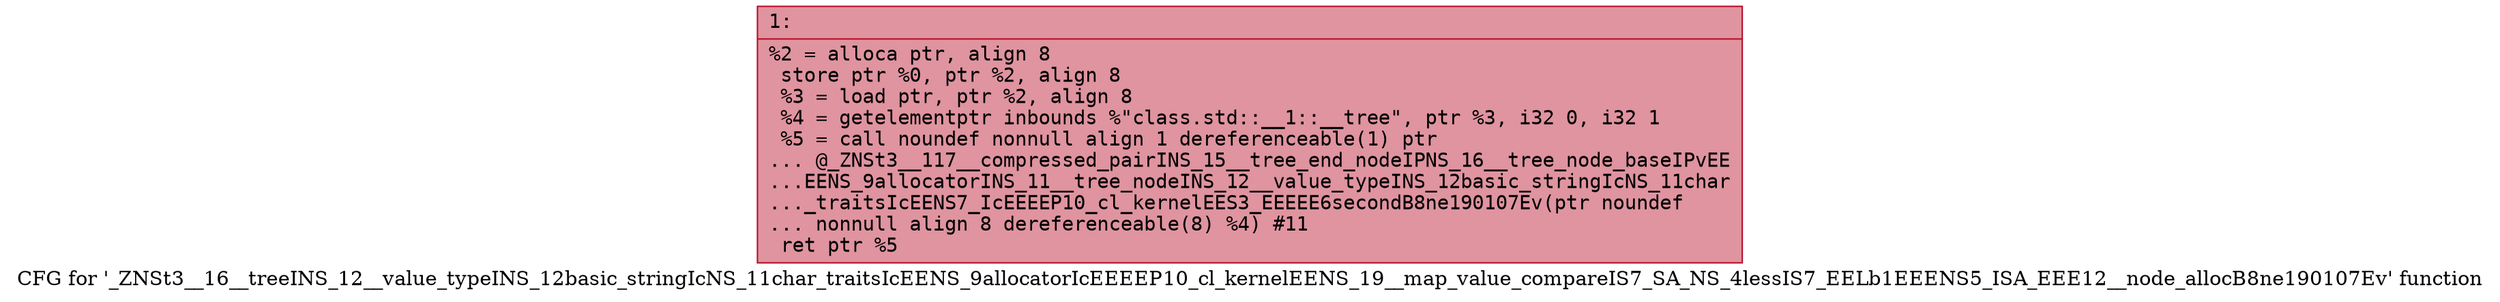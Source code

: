 digraph "CFG for '_ZNSt3__16__treeINS_12__value_typeINS_12basic_stringIcNS_11char_traitsIcEENS_9allocatorIcEEEEP10_cl_kernelEENS_19__map_value_compareIS7_SA_NS_4lessIS7_EELb1EEENS5_ISA_EEE12__node_allocB8ne190107Ev' function" {
	label="CFG for '_ZNSt3__16__treeINS_12__value_typeINS_12basic_stringIcNS_11char_traitsIcEENS_9allocatorIcEEEEP10_cl_kernelEENS_19__map_value_compareIS7_SA_NS_4lessIS7_EELb1EEENS5_ISA_EEE12__node_allocB8ne190107Ev' function";

	Node0x600001382d50 [shape=record,color="#b70d28ff", style=filled, fillcolor="#b70d2870" fontname="Courier",label="{1:\l|  %2 = alloca ptr, align 8\l  store ptr %0, ptr %2, align 8\l  %3 = load ptr, ptr %2, align 8\l  %4 = getelementptr inbounds %\"class.std::__1::__tree\", ptr %3, i32 0, i32 1\l  %5 = call noundef nonnull align 1 dereferenceable(1) ptr\l... @_ZNSt3__117__compressed_pairINS_15__tree_end_nodeIPNS_16__tree_node_baseIPvEE\l...EENS_9allocatorINS_11__tree_nodeINS_12__value_typeINS_12basic_stringIcNS_11char\l..._traitsIcEENS7_IcEEEEP10_cl_kernelEES3_EEEEE6secondB8ne190107Ev(ptr noundef\l... nonnull align 8 dereferenceable(8) %4) #11\l  ret ptr %5\l}"];
}
